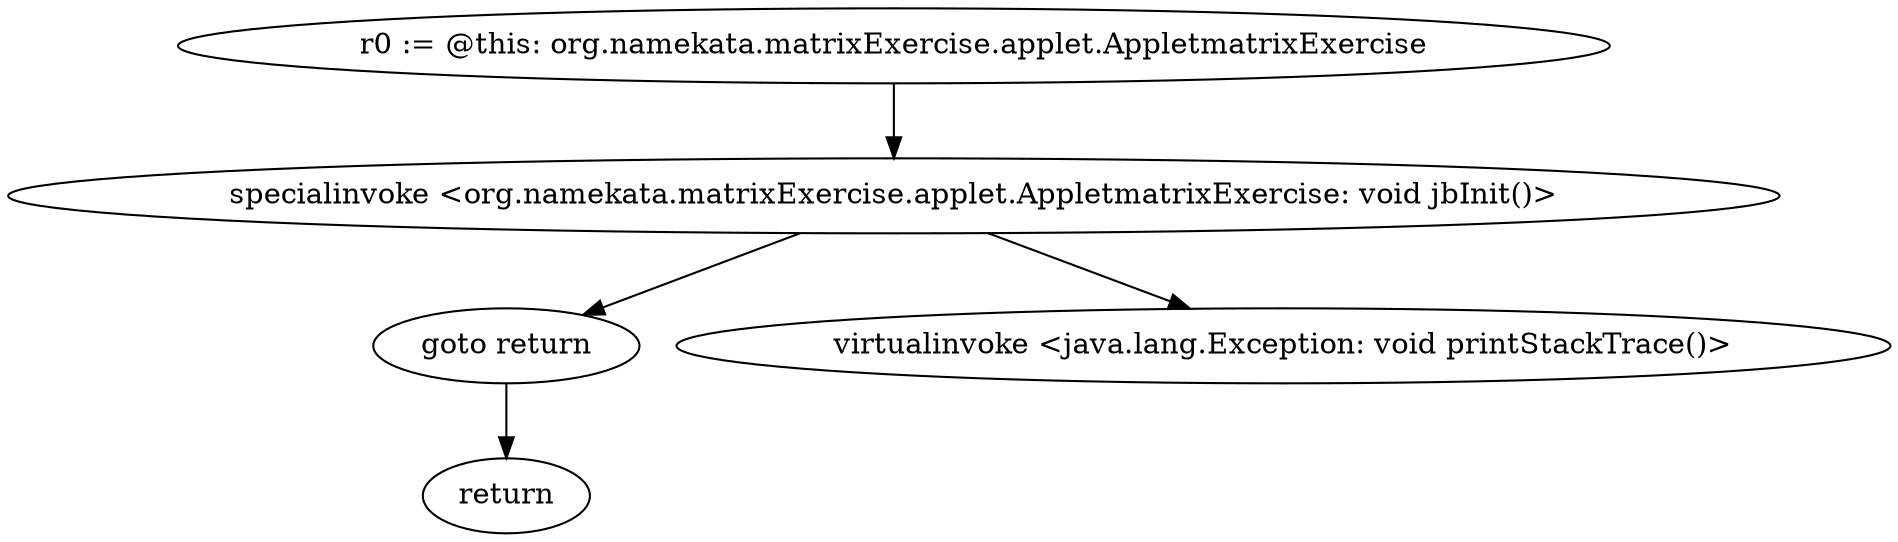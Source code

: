 digraph "" {
"r0 := @this: org.namekata.matrixExercise.applet.AppletmatrixExercise"->"specialinvoke <org.namekata.matrixExercise.applet.AppletmatrixExercise: void jbInit()>";
 "specialinvoke <org.namekata.matrixExercise.applet.AppletmatrixExercise: void jbInit()>"->"goto return";
 "goto return"->"return";
 "specialinvoke <org.namekata.matrixExercise.applet.AppletmatrixExercise: void jbInit()>"->"virtualinvoke <java.lang.Exception: void printStackTrace()>";
}
